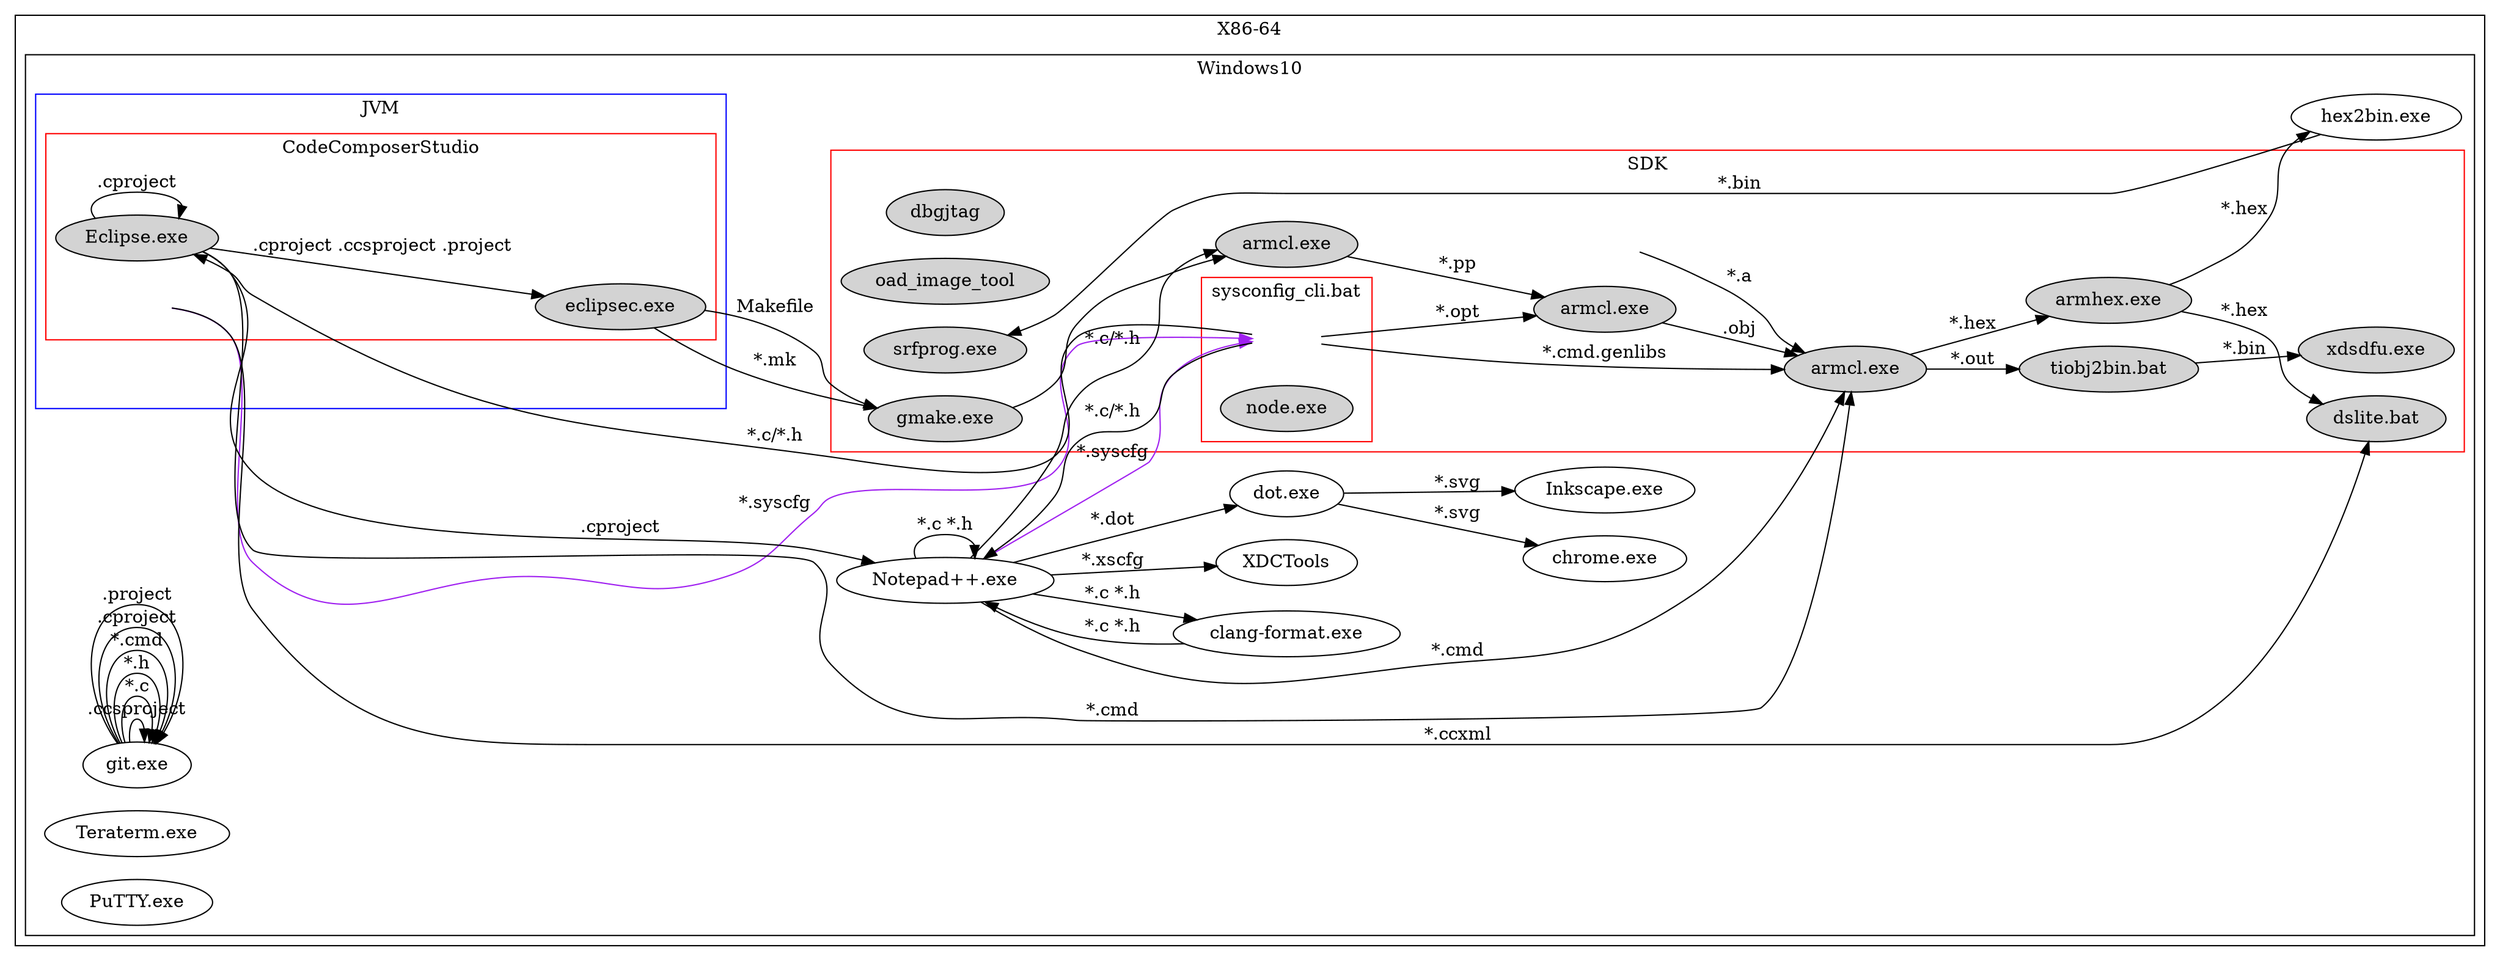digraph  graphname {
    rankdir=LR;
	subgraph clusterx86{
		label="X86-64"

    subgraph clusterWIN10  {
		label="Windows10"
		WIN10[shape="none"][style="invis"][label=""];
		XDCTools [label="XDCTools"];//TI RTOS Configuration
    	subgraph clusterJVM  {
    	   label="JVM"
		   /*node [style=filled];*/
		   color=blue
    	   JVM[shape="none"][style="invis"][label=""];
    	    subgraph clusterCSS  {
			   node [style=filled];
		       color=red
    	       label="CodeComposerStudio"
			   /*style=filled;*/
               /*color=red;*/
    	       CCS[shape="none"][style="invis"][label=""];
               Eclipse [label="Eclipse.exe"];
    		   eclipsec[label="eclipsec.exe"];
            }
        }
        GIT [label="git.exe"];
    	clangformat [label="clang-format.exe"];
        Notepadpp [label="Notepad++.exe"];
    	chrome [label="chrome.exe"];
    	Inkscape [label="Inkscape.exe"];
		Teraterm [label="Teraterm.exe"];
		putty [label="PuTTY.exe"];
    	dot [label="dot.exe"];
    	subgraph clusterSDK  {
			   node [style=filled];
		       color=red
    	       label="SDK"
    	       SDK[shape="none"][style="invis"][label=""];
		       dbgjtag
			   oad_image_tool
	           subgraph clusterSysConfigCli  {
		           label="sysconfig_cli.bat"
		           SysConfigCli[shape="none"][style="invis"][label=""];
		       	   node_exe[label="node.exe"];
		       }
		
    	       dslite [label="dslite.bat"];
    	       compiler[label="armcl.exe"];
    	       Linker [label="armcl.exe"];
    	       gmake[label="gmake.exe"]
    	       srfprog[label="srfprog.exe"];
    	       armhex[label="armhex.exe"];
               Preprocessor[label="armcl.exe"];
    		   tiobj2bin[label="tiobj2bin.bat"];
    		   xdsdfu[label="xdsdfu.exe"];
            }
		Notepadpp->SysConfigCli[label="*.syscfg" color=purple];
    	CCS->SysConfigCli [label="*.syscfg" color=purple];
		SysConfigCli->Notepadpp[label="*.c/*.h"];
		SysConfigCli->Eclipse[label="*.c/*.h"];
    	GIT->GIT[label=".ccsproject"];
    	GIT->GIT[label="*.c"];
		Notepadpp->XDCTools [label="*.xscfg"];
    	GIT->GIT[label="*.h"];
    	GIT->GIT[label="*.cmd"];
    	GIT->GIT[label=".cproject"];
    	GIT->GIT[label=".project"];
    
        Eclipse->eclipsec[label=".cproject .ccsproject .project"];
    	Preprocessor->compiler[label="*.pp"];
		SysConfigCli->compiler[label="*.opt"];
		SysConfigCli->Linker [label="*.cmd.genlibs"];
    	Notepadpp->Preprocessor[label="*.c/*.h"];
    	Eclipse->Linker[label="*.cmd"];
    	Notepadpp->Linker[label="*.cmd"];
    	compiler->Linker[label=".obj"];
    	SDK->Linker[label="*.a"];
    	hex2bin[label="hex2bin.exe"];
    	gmake->Preprocessor;
    	armhex->hex2bin[label="*.hex"];
    	Eclipse->Notepadpp[label=".cproject"];
        Eclipse->Eclipse [label=".cproject"];
        Notepadpp->Notepadpp[label="*.c *.h"];
        Notepadpp->clangformat[label="*.c *.h"];
    	clangformat->Notepadpp[label="*.c *.h"];
    	Notepadpp->dot[label="*.dot"];
    	Linker->armhex[label="*.hex"];
    	armhex->dslite[label="*.hex"];
    	CCS->dslite[label="*.ccxml"];
    	hex2bin->srfprog[label="*.bin"];
    	dot->chrome[label="*.svg"];
    	eclipsec->gmake[label="*.mk"];
    	eclipsec->gmake[label="Makefile"];
    	dot->Inkscape[label="*.svg"];
    	Linker->tiobj2bin[label="*.out"];
    	tiobj2bin->xdsdfu[label="*.bin"];
	//[label="*.xscfg"];
	}
	}
}
